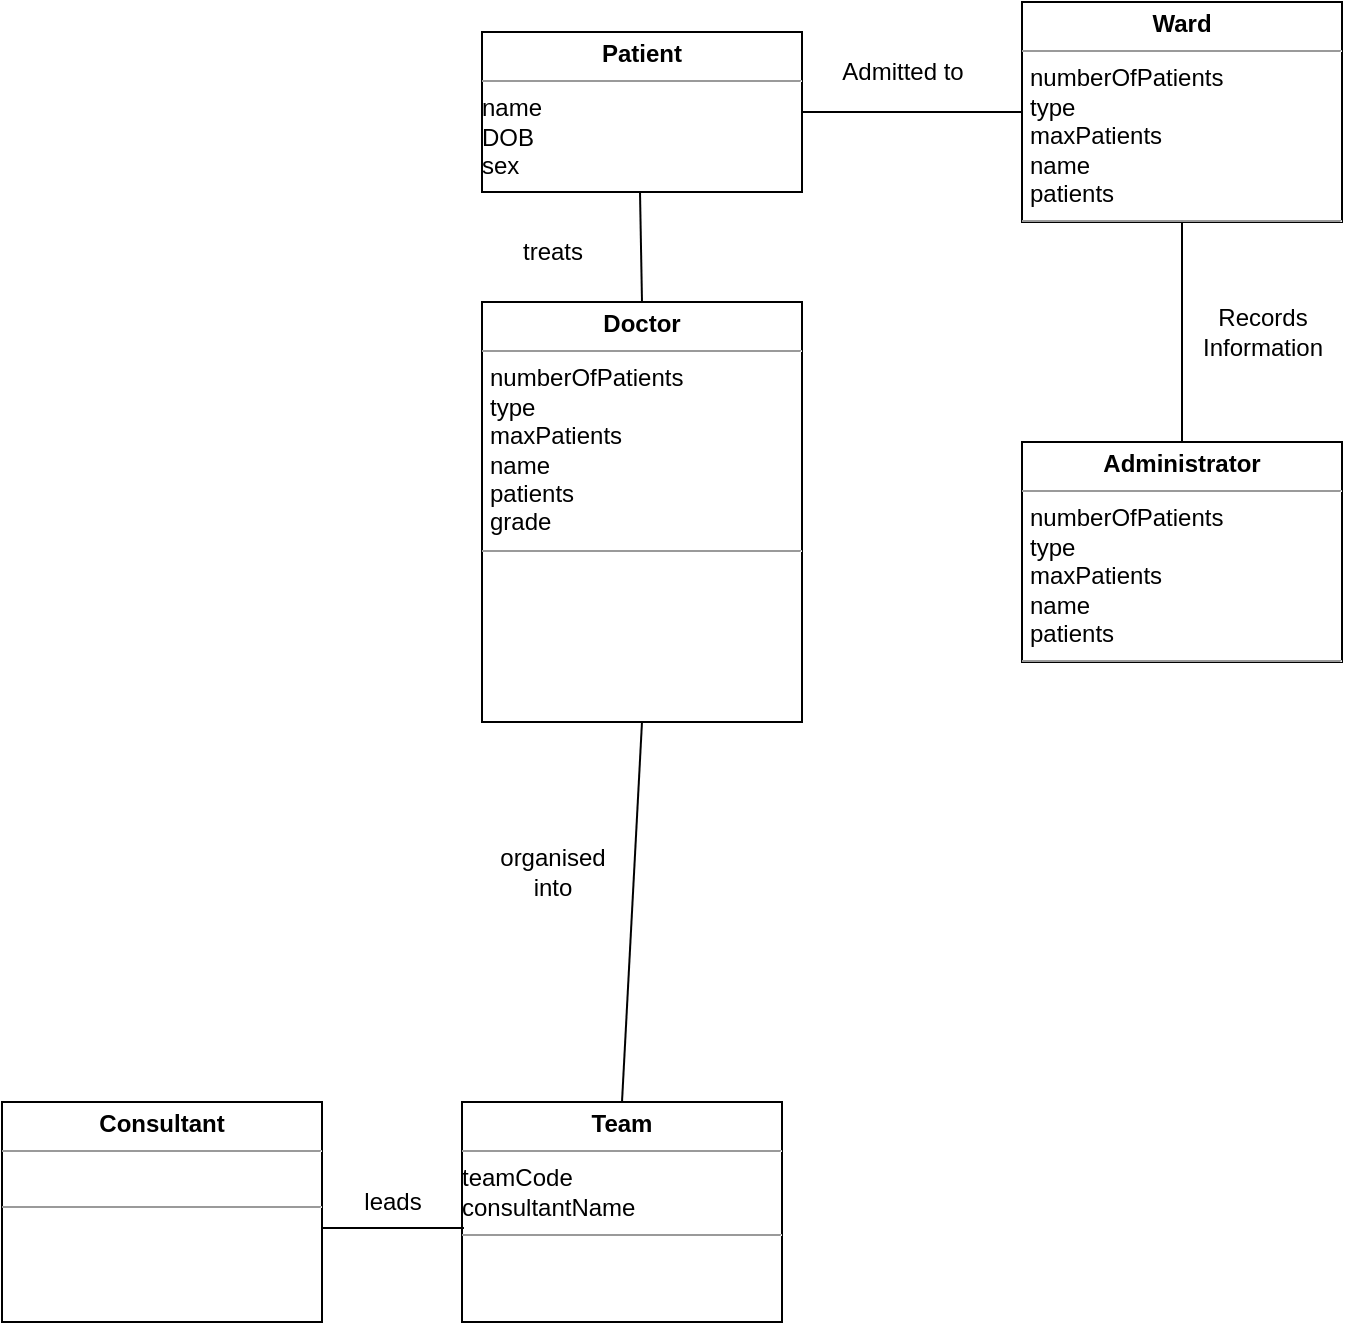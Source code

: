 <mxfile version="13.7.8" type="device"><diagram id="C5RBs43oDa-KdzZeNtuy" name="Page-1"><mxGraphModel dx="2249" dy="791" grid="1" gridSize="10" guides="1" tooltips="1" connect="1" arrows="1" fold="1" page="1" pageScale="1" pageWidth="827" pageHeight="1169" math="0" shadow="0"><root><mxCell id="WIyWlLk6GJQsqaUBKTNV-0"/><mxCell id="WIyWlLk6GJQsqaUBKTNV-1" parent="WIyWlLk6GJQsqaUBKTNV-0"/><mxCell id="YtumquyEXEn7I2QAgODD-1" value="&lt;p style=&quot;margin: 0px ; margin-top: 4px ; text-align: center&quot;&gt;&lt;b&gt;Ward&lt;/b&gt;&lt;/p&gt;&lt;hr size=&quot;1&quot;&gt;&lt;p style=&quot;margin: 0px ; margin-left: 4px&quot;&gt;numberOfPatients&lt;/p&gt;&lt;p style=&quot;margin: 0px ; margin-left: 4px&quot;&gt;type&lt;/p&gt;&lt;p style=&quot;margin: 0px ; margin-left: 4px&quot;&gt;maxPatients&lt;/p&gt;&lt;p style=&quot;margin: 0px ; margin-left: 4px&quot;&gt;name&lt;/p&gt;&lt;p style=&quot;margin: 0px ; margin-left: 4px&quot;&gt;patients&lt;br&gt;&lt;/p&gt;&lt;hr size=&quot;1&quot;&gt;" style="verticalAlign=top;align=left;overflow=fill;fontSize=12;fontFamily=Helvetica;html=1;" vertex="1" parent="WIyWlLk6GJQsqaUBKTNV-1"><mxGeometry x="500" y="230" width="160" height="110" as="geometry"/></mxCell><mxCell id="YtumquyEXEn7I2QAgODD-3" value="" style="endArrow=none;html=1;entryX=0.5;entryY=1;entryDx=0;entryDy=0;exitX=0.5;exitY=0;exitDx=0;exitDy=0;" edge="1" parent="WIyWlLk6GJQsqaUBKTNV-1" target="YtumquyEXEn7I2QAgODD-1"><mxGeometry width="50" height="50" relative="1" as="geometry"><mxPoint x="580" y="450" as="sourcePoint"/><mxPoint x="440" y="380" as="targetPoint"/></mxGeometry></mxCell><mxCell id="YtumquyEXEn7I2QAgODD-5" value="&lt;div&gt;Records&lt;/div&gt;&lt;div&gt;Information&lt;/div&gt;" style="text;html=1;align=center;verticalAlign=middle;resizable=0;points=[];autosize=1;" vertex="1" parent="WIyWlLk6GJQsqaUBKTNV-1"><mxGeometry x="580" y="380" width="80" height="30" as="geometry"/></mxCell><mxCell id="YtumquyEXEn7I2QAgODD-7" value="&lt;p style=&quot;margin: 0px ; margin-top: 4px ; text-align: center&quot;&gt;&lt;b&gt;Patient&lt;/b&gt;&lt;br&gt;&lt;/p&gt;&lt;hr size=&quot;1&quot;&gt;&lt;div&gt;name&lt;/div&gt;&lt;div&gt;DOB&lt;/div&gt;&lt;div&gt;sex&lt;br&gt;&lt;/div&gt;&lt;hr size=&quot;1&quot;&gt;" style="verticalAlign=top;align=left;overflow=fill;fontSize=12;fontFamily=Helvetica;html=1;" vertex="1" parent="WIyWlLk6GJQsqaUBKTNV-1"><mxGeometry x="230" y="245" width="160" height="80" as="geometry"/></mxCell><mxCell id="YtumquyEXEn7I2QAgODD-8" value="&lt;p style=&quot;margin: 0px ; margin-top: 4px ; text-align: center&quot;&gt;&lt;b&gt;Administrator&lt;/b&gt;&lt;br&gt;&lt;/p&gt;&lt;hr size=&quot;1&quot;&gt;&lt;p style=&quot;margin: 0px ; margin-left: 4px&quot;&gt;numberOfPatients&lt;/p&gt;&lt;p style=&quot;margin: 0px ; margin-left: 4px&quot;&gt;type&lt;/p&gt;&lt;p style=&quot;margin: 0px ; margin-left: 4px&quot;&gt;maxPatients&lt;/p&gt;&lt;p style=&quot;margin: 0px ; margin-left: 4px&quot;&gt;name&lt;/p&gt;&lt;p style=&quot;margin: 0px ; margin-left: 4px&quot;&gt;patients&lt;br&gt;&lt;/p&gt;&lt;hr size=&quot;1&quot;&gt;" style="verticalAlign=top;align=left;overflow=fill;fontSize=12;fontFamily=Helvetica;html=1;" vertex="1" parent="WIyWlLk6GJQsqaUBKTNV-1"><mxGeometry x="500" y="450" width="160" height="110" as="geometry"/></mxCell><mxCell id="YtumquyEXEn7I2QAgODD-9" value="&lt;p style=&quot;margin: 0px ; margin-top: 4px ; text-align: center&quot;&gt;&lt;b&gt;Doctor&lt;/b&gt;&lt;br&gt;&lt;/p&gt;&lt;hr size=&quot;1&quot;&gt;&lt;p style=&quot;margin: 0px ; margin-left: 4px&quot;&gt;numberOfPatients&lt;/p&gt;&lt;p style=&quot;margin: 0px ; margin-left: 4px&quot;&gt;type&lt;/p&gt;&lt;p style=&quot;margin: 0px ; margin-left: 4px&quot;&gt;maxPatients&lt;/p&gt;&lt;p style=&quot;margin: 0px ; margin-left: 4px&quot;&gt;name&lt;/p&gt;&lt;p style=&quot;margin: 0px ; margin-left: 4px&quot;&gt;patients&lt;/p&gt;&lt;p style=&quot;margin: 0px ; margin-left: 4px&quot;&gt;grade&lt;br&gt;&lt;/p&gt;&lt;hr size=&quot;1&quot;&gt;" style="verticalAlign=top;align=left;overflow=fill;fontSize=12;fontFamily=Helvetica;html=1;" vertex="1" parent="WIyWlLk6GJQsqaUBKTNV-1"><mxGeometry x="230" y="380" width="160" height="210" as="geometry"/></mxCell><mxCell id="YtumquyEXEn7I2QAgODD-10" value="&lt;p style=&quot;margin: 0px ; margin-top: 4px ; text-align: center&quot;&gt;&lt;b&gt;Team&lt;/b&gt;&lt;br&gt;&lt;/p&gt;&lt;hr size=&quot;1&quot;&gt;&lt;div&gt;teamCode&lt;/div&gt;&lt;div&gt;consultantName&lt;br&gt;&lt;/div&gt;&lt;hr size=&quot;1&quot;&gt;" style="verticalAlign=top;align=left;overflow=fill;fontSize=12;fontFamily=Helvetica;html=1;" vertex="1" parent="WIyWlLk6GJQsqaUBKTNV-1"><mxGeometry x="220" y="780" width="160" height="110" as="geometry"/></mxCell><mxCell id="YtumquyEXEn7I2QAgODD-11" value="&lt;p style=&quot;margin: 0px ; margin-top: 4px ; text-align: center&quot;&gt;&lt;b&gt;Consultant&lt;/b&gt;&lt;br&gt;&lt;/p&gt;&lt;hr size=&quot;1&quot;&gt;&lt;br&gt;&lt;hr size=&quot;1&quot;&gt;" style="verticalAlign=top;align=left;overflow=fill;fontSize=12;fontFamily=Helvetica;html=1;" vertex="1" parent="WIyWlLk6GJQsqaUBKTNV-1"><mxGeometry x="-10" y="780" width="160" height="110" as="geometry"/></mxCell><mxCell id="YtumquyEXEn7I2QAgODD-12" value="" style="endArrow=none;html=1;entryX=0;entryY=0.5;entryDx=0;entryDy=0;exitX=1;exitY=0.5;exitDx=0;exitDy=0;" edge="1" parent="WIyWlLk6GJQsqaUBKTNV-1" source="YtumquyEXEn7I2QAgODD-7" target="YtumquyEXEn7I2QAgODD-1"><mxGeometry width="50" height="50" relative="1" as="geometry"><mxPoint x="333.5" y="210" as="sourcePoint"/><mxPoint x="333.5" y="100" as="targetPoint"/></mxGeometry></mxCell><mxCell id="YtumquyEXEn7I2QAgODD-13" value="Admitted to" style="text;html=1;align=center;verticalAlign=middle;resizable=0;points=[];autosize=1;" vertex="1" parent="WIyWlLk6GJQsqaUBKTNV-1"><mxGeometry x="400" y="255" width="80" height="20" as="geometry"/></mxCell><mxCell id="YtumquyEXEn7I2QAgODD-15" value="" style="endArrow=none;html=1;exitX=0.5;exitY=0;exitDx=0;exitDy=0;entryX=0.5;entryY=1;entryDx=0;entryDy=0;" edge="1" parent="WIyWlLk6GJQsqaUBKTNV-1" source="YtumquyEXEn7I2QAgODD-10" target="YtumquyEXEn7I2QAgODD-9"><mxGeometry width="50" height="50" relative="1" as="geometry"><mxPoint x="130" y="570" as="sourcePoint"/><mxPoint x="140" y="470" as="targetPoint"/></mxGeometry></mxCell><mxCell id="YtumquyEXEn7I2QAgODD-16" value="&lt;div&gt;organised&lt;/div&gt;&lt;div&gt;into&lt;/div&gt;" style="text;html=1;align=center;verticalAlign=middle;resizable=0;points=[];autosize=1;" vertex="1" parent="WIyWlLk6GJQsqaUBKTNV-1"><mxGeometry x="230" y="650" width="70" height="30" as="geometry"/></mxCell><mxCell id="YtumquyEXEn7I2QAgODD-17" value="treats" style="text;html=1;align=center;verticalAlign=middle;resizable=0;points=[];autosize=1;" vertex="1" parent="WIyWlLk6GJQsqaUBKTNV-1"><mxGeometry x="240" y="345" width="50" height="20" as="geometry"/></mxCell><mxCell id="YtumquyEXEn7I2QAgODD-18" value="" style="endArrow=none;html=1;exitX=0.5;exitY=0;exitDx=0;exitDy=0;entryX=0.5;entryY=1;entryDx=0;entryDy=0;" edge="1" parent="WIyWlLk6GJQsqaUBKTNV-1" source="YtumquyEXEn7I2QAgODD-9"><mxGeometry width="50" height="50" relative="1" as="geometry"><mxPoint x="309" y="405" as="sourcePoint"/><mxPoint x="309" y="325" as="targetPoint"/></mxGeometry></mxCell><mxCell id="YtumquyEXEn7I2QAgODD-19" value="" style="endArrow=none;html=1;entryX=0.006;entryY=0.573;entryDx=0;entryDy=0;entryPerimeter=0;" edge="1" parent="WIyWlLk6GJQsqaUBKTNV-1" target="YtumquyEXEn7I2QAgODD-10"><mxGeometry width="50" height="50" relative="1" as="geometry"><mxPoint x="150" y="843" as="sourcePoint"/><mxPoint x="480" y="860" as="targetPoint"/></mxGeometry></mxCell><mxCell id="YtumquyEXEn7I2QAgODD-20" value="leads" style="text;html=1;align=center;verticalAlign=middle;resizable=0;points=[];autosize=1;" vertex="1" parent="WIyWlLk6GJQsqaUBKTNV-1"><mxGeometry x="160" y="820" width="50" height="20" as="geometry"/></mxCell></root></mxGraphModel></diagram></mxfile>